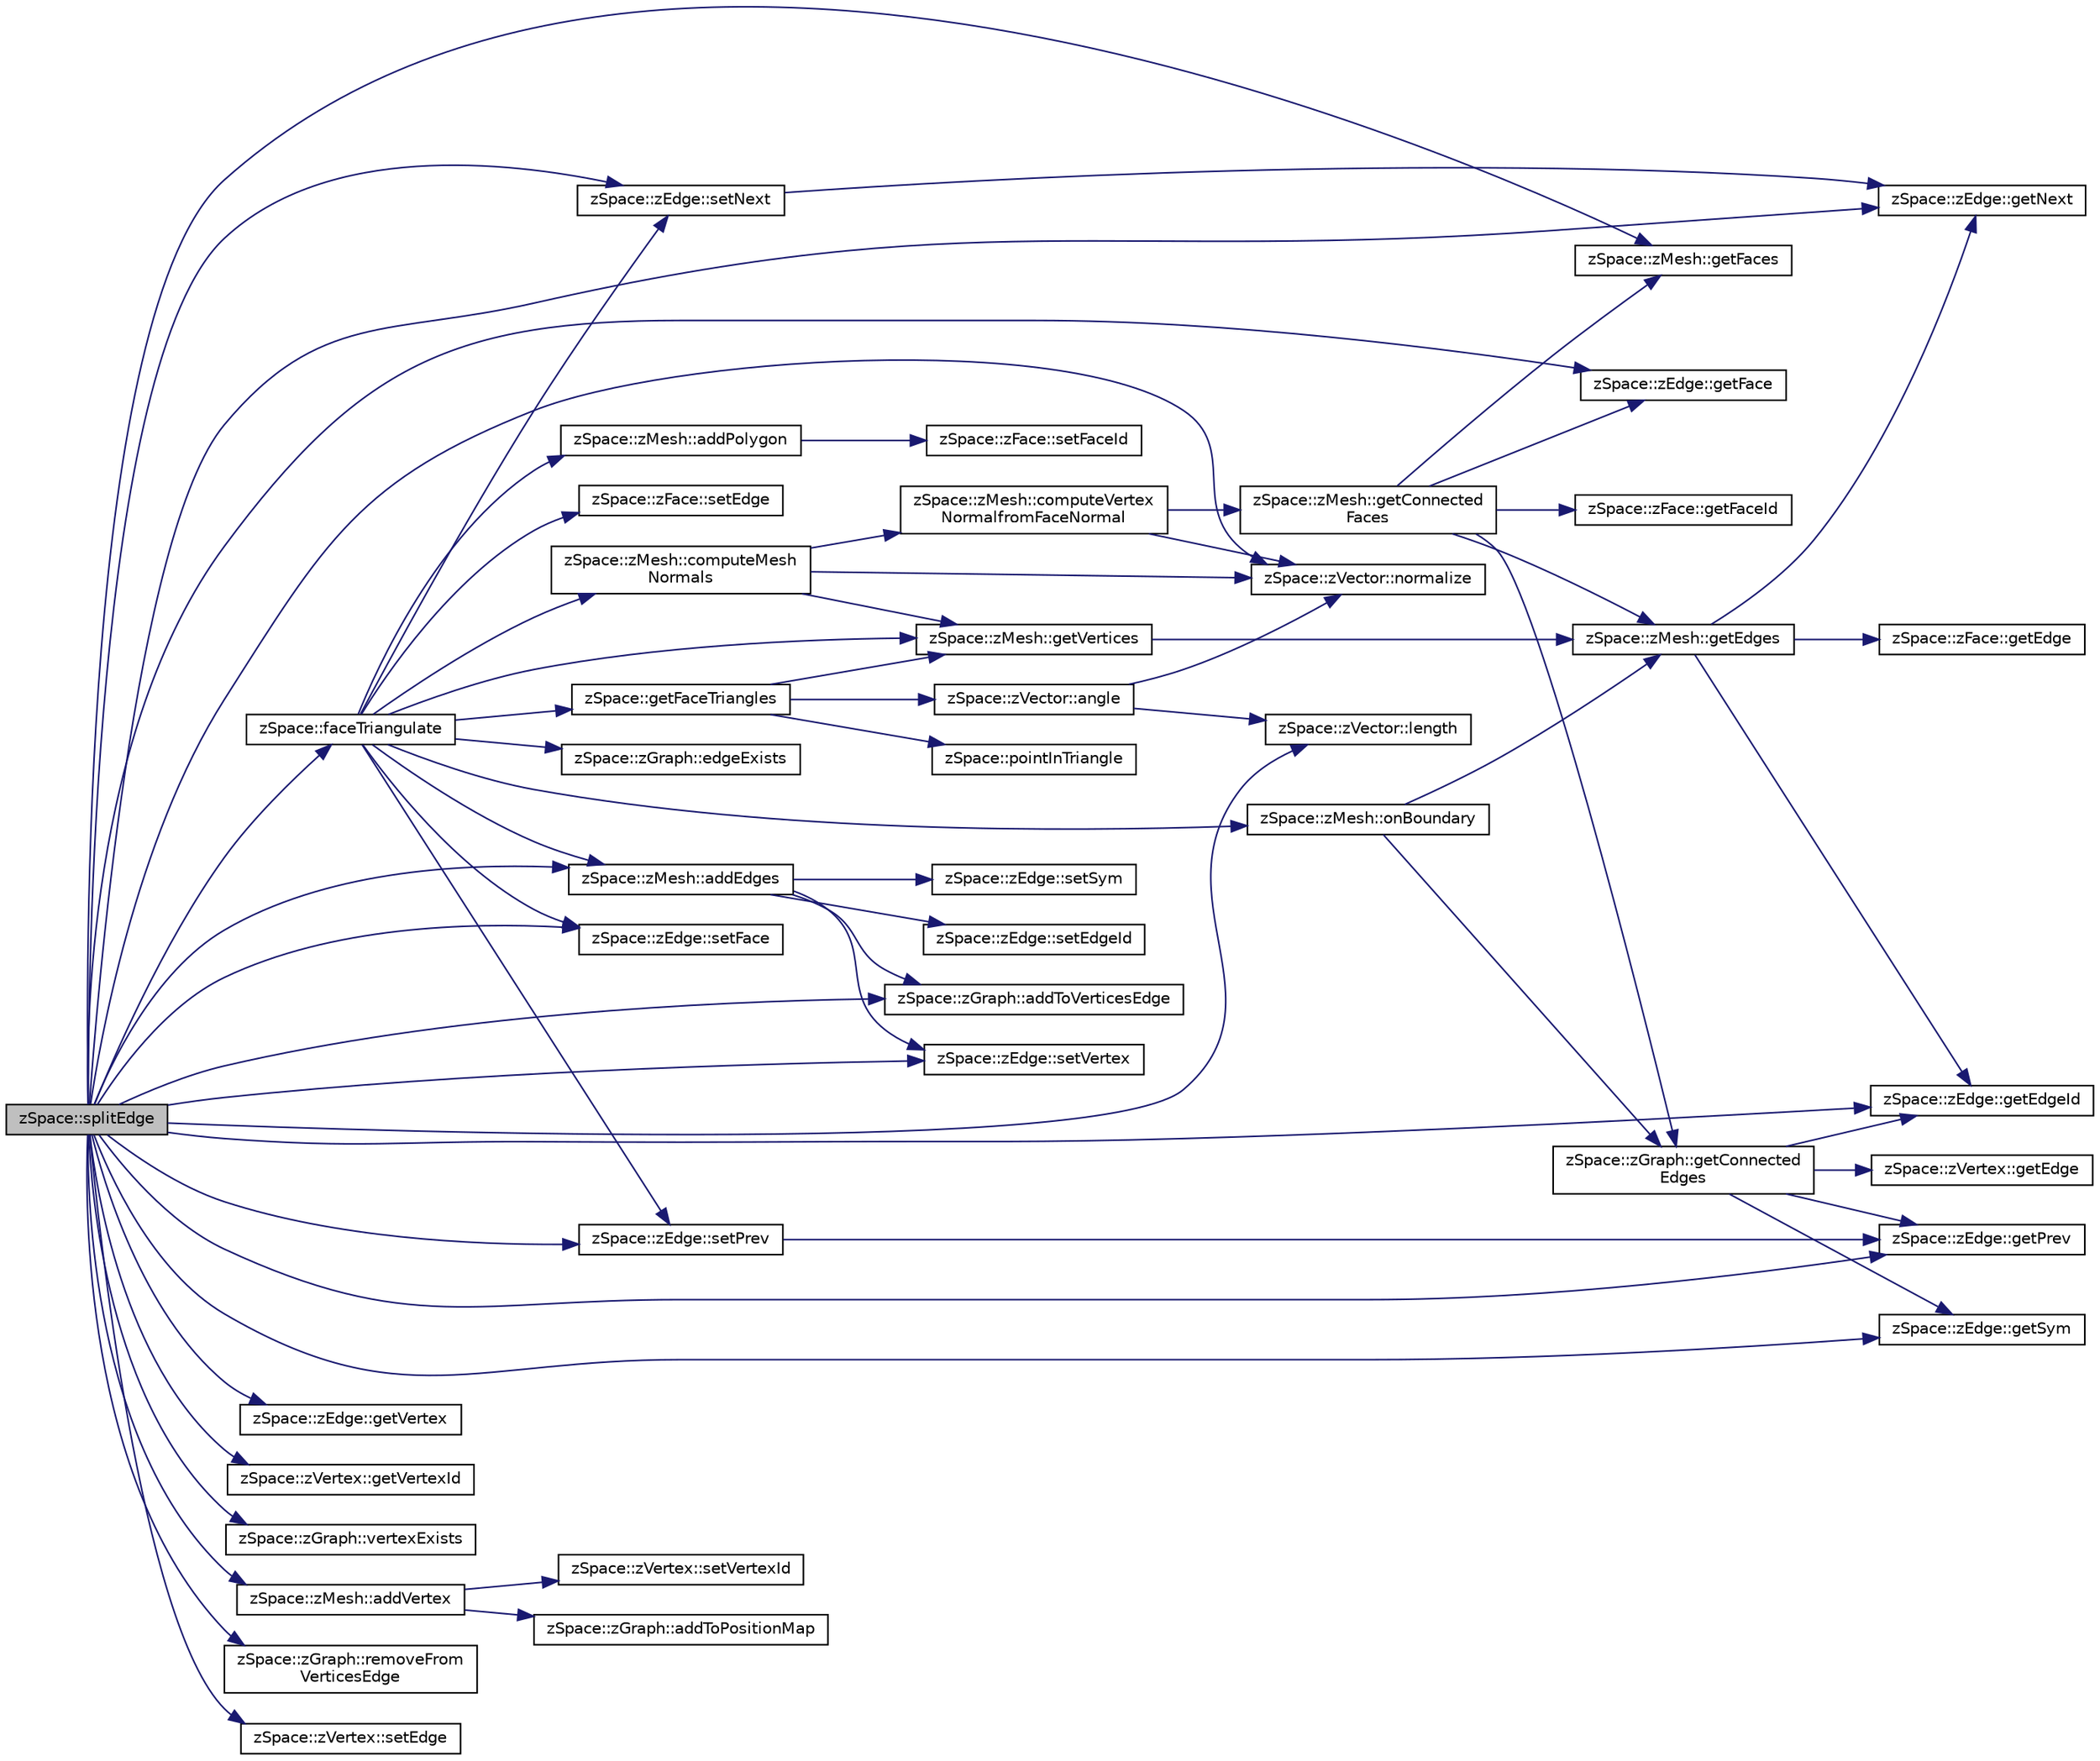 digraph "zSpace::splitEdge"
{
 // LATEX_PDF_SIZE
  edge [fontname="Helvetica",fontsize="10",labelfontname="Helvetica",labelfontsize="10"];
  node [fontname="Helvetica",fontsize="10",shape=record];
  rankdir="LR";
  Node345 [label="zSpace::splitEdge",height=0.2,width=0.4,color="black", fillcolor="grey75", style="filled", fontcolor="black",tooltip="This method splits an edge and inserts a vertex along the edge at the input factor."];
  Node345 -> Node346 [color="midnightblue",fontsize="10",style="solid",fontname="Helvetica"];
  Node346 [label="zSpace::zMesh::getFaces",height=0.2,width=0.4,color="black", fillcolor="white", style="filled",URL="$classz_space_1_1z_mesh.html#a54de57657a7d157447b019fab56e2765",tooltip="This method gets the faces attached to input zEdge."];
  Node345 -> Node347 [color="midnightblue",fontsize="10",style="solid",fontname="Helvetica"];
  Node347 [label="zSpace::zEdge::getSym",height=0.2,width=0.4,color="black", fillcolor="white", style="filled",URL="$classz_space_1_1z_edge.html#a461679ac74cc371ad32e94092848f536",tooltip="This method returns the symmetry edge of current zEdge."];
  Node345 -> Node348 [color="midnightblue",fontsize="10",style="solid",fontname="Helvetica"];
  Node348 [label="zSpace::zEdge::getNext",height=0.2,width=0.4,color="black", fillcolor="white", style="filled",URL="$classz_space_1_1z_edge.html#a3bce594c06fc4450ce8af3c0b98e2ae3",tooltip="This method returns the next edge of current zEdge."];
  Node345 -> Node349 [color="midnightblue",fontsize="10",style="solid",fontname="Helvetica"];
  Node349 [label="zSpace::zEdge::getPrev",height=0.2,width=0.4,color="black", fillcolor="white", style="filled",URL="$classz_space_1_1z_edge.html#a01d9d153f7c5ec381474e815384f7d30",tooltip="This method returns the previous edge of current zEdge."];
  Node345 -> Node350 [color="midnightblue",fontsize="10",style="solid",fontname="Helvetica"];
  Node350 [label="zSpace::zEdge::getVertex",height=0.2,width=0.4,color="black", fillcolor="white", style="filled",URL="$classz_space_1_1z_edge.html#a07c082aa54f78145fdcd5e5e4bb889f1",tooltip="This method returns the vertex pointed to by the current zEdge."];
  Node345 -> Node351 [color="midnightblue",fontsize="10",style="solid",fontname="Helvetica"];
  Node351 [label="zSpace::zVertex::getVertexId",height=0.2,width=0.4,color="black", fillcolor="white", style="filled",URL="$classz_space_1_1z_vertex.html#ae6637ab378719b6c68c8237777fd065e",tooltip="This method returns the vertexId of current zVertex."];
  Node345 -> Node352 [color="midnightblue",fontsize="10",style="solid",fontname="Helvetica"];
  Node352 [label="zSpace::zVector::length",height=0.2,width=0.4,color="black", fillcolor="white", style="filled",URL="$classz_space_1_1z_vector.html#aa3e1fd350f48b30428f95e716a4e3400",tooltip="This method returns the magnitude/length of the zVector."];
  Node345 -> Node353 [color="midnightblue",fontsize="10",style="solid",fontname="Helvetica"];
  Node353 [label="zSpace::zVector::normalize",height=0.2,width=0.4,color="black", fillcolor="white", style="filled",URL="$classz_space_1_1z_vector.html#a27d075d5055bb92ddfe63fae4010339b",tooltip="This method normalizes the vector to unit length."];
  Node345 -> Node354 [color="midnightblue",fontsize="10",style="solid",fontname="Helvetica"];
  Node354 [label="zSpace::zGraph::vertexExists",height=0.2,width=0.4,color="black", fillcolor="white", style="filled",URL="$classz_space_1_1z_graph.html#a24434f5c8a1a1afef2c7b16a9683d91a",tooltip="This method detemines if a vertex already exists at the input position."];
  Node345 -> Node355 [color="midnightblue",fontsize="10",style="solid",fontname="Helvetica"];
  Node355 [label="zSpace::zMesh::addVertex",height=0.2,width=0.4,color="black", fillcolor="white", style="filled",URL="$classz_space_1_1z_mesh.html#a4f1e58811274fba10eb3bd6abf29b860",tooltip="This method adds a vertex to the vertices array."];
  Node355 -> Node356 [color="midnightblue",fontsize="10",style="solid",fontname="Helvetica"];
  Node356 [label="zSpace::zGraph::addToPositionMap",height=0.2,width=0.4,color="black", fillcolor="white", style="filled",URL="$classz_space_1_1z_graph.html#a68823d66afc73b8d1393bafc64e40226",tooltip="This method adds the position given by input vector to the positionVertex Map."];
  Node355 -> Node357 [color="midnightblue",fontsize="10",style="solid",fontname="Helvetica"];
  Node357 [label="zSpace::zVertex::setVertexId",height=0.2,width=0.4,color="black", fillcolor="white", style="filled",URL="$classz_space_1_1z_vertex.html#acdc6ae4132453c803268949dcc104df1",tooltip="This method sets the vertexId of current zVertex to the the input value."];
  Node345 -> Node358 [color="midnightblue",fontsize="10",style="solid",fontname="Helvetica"];
  Node358 [label="zSpace::zGraph::removeFrom\lVerticesEdge",height=0.2,width=0.4,color="black", fillcolor="white", style="filled",URL="$classz_space_1_1z_graph.html#aee83e9852b220df1b5ec0c2fdec8040e",tooltip="This method removes both the half-edges given given by vertex input indices from the VerticesEdge Map..."];
  Node345 -> Node359 [color="midnightblue",fontsize="10",style="solid",fontname="Helvetica"];
  Node359 [label="zSpace::zMesh::addEdges",height=0.2,width=0.4,color="black", fillcolor="white", style="filled",URL="$classz_space_1_1z_mesh.html#ad1defab345c4b6e08269afd38c1b4db3",tooltip="This method adds an edge and its symmetry edge to the edges array."];
  Node359 -> Node360 [color="midnightblue",fontsize="10",style="solid",fontname="Helvetica"];
  Node360 [label="zSpace::zGraph::addToVerticesEdge",height=0.2,width=0.4,color="black", fillcolor="white", style="filled",URL="$classz_space_1_1z_graph.html#a2fc8a067026f05b77331a484827d7db9",tooltip="This method adds both the half-edges given by input vertex indices to the VerticesEdge Map."];
  Node359 -> Node361 [color="midnightblue",fontsize="10",style="solid",fontname="Helvetica"];
  Node361 [label="zSpace::zEdge::setEdgeId",height=0.2,width=0.4,color="black", fillcolor="white", style="filled",URL="$classz_space_1_1z_edge.html#a3569f2c4f69d82e27db48867a064d40f",tooltip="This method sets the edgeId of current zEdge to the the input value."];
  Node359 -> Node362 [color="midnightblue",fontsize="10",style="solid",fontname="Helvetica"];
  Node362 [label="zSpace::zEdge::setVertex",height=0.2,width=0.4,color="black", fillcolor="white", style="filled",URL="$classz_space_1_1z_edge.html#a93530eb3a1da2c02225f30e011db6b7f",tooltip="This method sets the vertex pointed to by the current zEdge to the the input zVertex."];
  Node359 -> Node363 [color="midnightblue",fontsize="10",style="solid",fontname="Helvetica"];
  Node363 [label="zSpace::zEdge::setSym",height=0.2,width=0.4,color="black", fillcolor="white", style="filled",URL="$classz_space_1_1z_edge.html#a7d1c8dcd2272dff68a7f38a3326e8a7d",tooltip="This method sets the symmetry edge of current zEdge to the the input edge."];
  Node345 -> Node364 [color="midnightblue",fontsize="10",style="solid",fontname="Helvetica"];
  Node364 [label="zSpace::zVertex::setEdge",height=0.2,width=0.4,color="black", fillcolor="white", style="filled",URL="$classz_space_1_1z_vertex.html#a5fdd172f3ae9dcb71b720574f05ca037",tooltip="This method sets the associated edge of current zVertex to the the input edge."];
  Node345 -> Node362 [color="midnightblue",fontsize="10",style="solid",fontname="Helvetica"];
  Node345 -> Node365 [color="midnightblue",fontsize="10",style="solid",fontname="Helvetica"];
  Node365 [label="zSpace::zEdge::setNext",height=0.2,width=0.4,color="black", fillcolor="white", style="filled",URL="$classz_space_1_1z_edge.html#a5998712a83b56abd65880f3125f0d3c9",tooltip="This method sets the next edge of current zEdge to the the input edge."];
  Node365 -> Node348 [color="midnightblue",fontsize="10",style="solid",fontname="Helvetica"];
  Node345 -> Node366 [color="midnightblue",fontsize="10",style="solid",fontname="Helvetica"];
  Node366 [label="zSpace::zEdge::setPrev",height=0.2,width=0.4,color="black", fillcolor="white", style="filled",URL="$classz_space_1_1z_edge.html#af97abc7295676b01bc278123c86ba0b9",tooltip="This method sets the previous edge of current zEdge to the the input edge."];
  Node366 -> Node349 [color="midnightblue",fontsize="10",style="solid",fontname="Helvetica"];
  Node345 -> Node367 [color="midnightblue",fontsize="10",style="solid",fontname="Helvetica"];
  Node367 [label="zSpace::zEdge::getFace",height=0.2,width=0.4,color="black", fillcolor="white", style="filled",URL="$classz_space_1_1z_edge.html#a5646e5bc6a828a39ea287c3c78cfefc9",tooltip="This method returns the face pointed to by the current zEdge."];
  Node345 -> Node368 [color="midnightblue",fontsize="10",style="solid",fontname="Helvetica"];
  Node368 [label="zSpace::zEdge::setFace",height=0.2,width=0.4,color="black", fillcolor="white", style="filled",URL="$classz_space_1_1z_edge.html#a7e75a5d8239e9ffc5e5f3104db769519",tooltip="This method sets the face pointed to by the current zEdge to the the input zFace."];
  Node345 -> Node360 [color="midnightblue",fontsize="10",style="solid",fontname="Helvetica"];
  Node345 -> Node369 [color="midnightblue",fontsize="10",style="solid",fontname="Helvetica"];
  Node369 [label="zSpace::zEdge::getEdgeId",height=0.2,width=0.4,color="black", fillcolor="white", style="filled",URL="$classz_space_1_1z_edge.html#acd6947ccba055fa6c31d6d386fe68e12",tooltip="This method returns the edgeId of current zEdge."];
  Node345 -> Node370 [color="midnightblue",fontsize="10",style="solid",fontname="Helvetica"];
  Node370 [label="zSpace::faceTriangulate",height=0.2,width=0.4,color="black", fillcolor="white", style="filled",URL="$group__z_mesh_modifiers.html#ga436ab6f006de6e8dcd08c030fed4feb1",tooltip="This method triangulates the input face of the mesh."];
  Node370 -> Node371 [color="midnightblue",fontsize="10",style="solid",fontname="Helvetica"];
  Node371 [label="zSpace::zMesh::computeMesh\lNormals",height=0.2,width=0.4,color="black", fillcolor="white", style="filled",URL="$classz_space_1_1z_mesh.html#a42be75e01f9b3704fcc85fd745952b22",tooltip="This method computes the normals assoicated with vertices and polygon faces ."];
  Node371 -> Node372 [color="midnightblue",fontsize="10",style="solid",fontname="Helvetica"];
  Node372 [label="zSpace::zMesh::getVertices",height=0.2,width=0.4,color="black", fillcolor="white", style="filled",URL="$classz_space_1_1z_mesh.html#aa3010b8075e42f14efd4c3605085093b",tooltip="This method gets the vertices attached to input zEdge or zFace."];
  Node372 -> Node373 [color="midnightblue",fontsize="10",style="solid",fontname="Helvetica"];
  Node373 [label="zSpace::zMesh::getEdges",height=0.2,width=0.4,color="black", fillcolor="white", style="filled",URL="$classz_space_1_1z_mesh.html#aa705d823873a948a1b62723f24a921b2",tooltip="This method gets the edges of a zFace."];
  Node373 -> Node374 [color="midnightblue",fontsize="10",style="solid",fontname="Helvetica"];
  Node374 [label="zSpace::zFace::getEdge",height=0.2,width=0.4,color="black", fillcolor="white", style="filled",URL="$classz_space_1_1z_face.html#a69a14a515b179226aad1cbc3d7663163",tooltip="This method returns the associated edge of current zFace."];
  Node373 -> Node369 [color="midnightblue",fontsize="10",style="solid",fontname="Helvetica"];
  Node373 -> Node348 [color="midnightblue",fontsize="10",style="solid",fontname="Helvetica"];
  Node371 -> Node353 [color="midnightblue",fontsize="10",style="solid",fontname="Helvetica"];
  Node371 -> Node375 [color="midnightblue",fontsize="10",style="solid",fontname="Helvetica"];
  Node375 [label="zSpace::zMesh::computeVertex\lNormalfromFaceNormal",height=0.2,width=0.4,color="black", fillcolor="white", style="filled",URL="$classz_space_1_1z_mesh.html#ac27b3838590a838a11243e4fd6ad0b6d",tooltip="This method computes the vertex normals based on the face normals."];
  Node375 -> Node376 [color="midnightblue",fontsize="10",style="solid",fontname="Helvetica"];
  Node376 [label="zSpace::zMesh::getConnected\lFaces",height=0.2,width=0.4,color="black", fillcolor="white", style="filled",URL="$classz_space_1_1z_mesh.html#af37006a17bd4e6945860281a4cbef861",tooltip="This method gets the faces connected to input zVertex or zFace."];
  Node376 -> Node377 [color="midnightblue",fontsize="10",style="solid",fontname="Helvetica"];
  Node377 [label="zSpace::zGraph::getConnected\lEdges",height=0.2,width=0.4,color="black", fillcolor="white", style="filled",URL="$classz_space_1_1z_graph.html#ab623e9a3bfc70e1f140b911cb0645bd2",tooltip="This method gets the edges connected to input zVertex or zEdge."];
  Node377 -> Node378 [color="midnightblue",fontsize="10",style="solid",fontname="Helvetica"];
  Node378 [label="zSpace::zVertex::getEdge",height=0.2,width=0.4,color="black", fillcolor="white", style="filled",URL="$classz_space_1_1z_vertex.html#a7d187864963f642666b8c3bcfecee6e9",tooltip="This method returns the associated edge of current zVertex."];
  Node377 -> Node369 [color="midnightblue",fontsize="10",style="solid",fontname="Helvetica"];
  Node377 -> Node349 [color="midnightblue",fontsize="10",style="solid",fontname="Helvetica"];
  Node377 -> Node347 [color="midnightblue",fontsize="10",style="solid",fontname="Helvetica"];
  Node376 -> Node367 [color="midnightblue",fontsize="10",style="solid",fontname="Helvetica"];
  Node376 -> Node379 [color="midnightblue",fontsize="10",style="solid",fontname="Helvetica"];
  Node379 [label="zSpace::zFace::getFaceId",height=0.2,width=0.4,color="black", fillcolor="white", style="filled",URL="$classz_space_1_1z_face.html#a117849660e4f7f800a8562a61964c8e9",tooltip="This method returns the faceId of current zFace."];
  Node376 -> Node373 [color="midnightblue",fontsize="10",style="solid",fontname="Helvetica"];
  Node376 -> Node346 [color="midnightblue",fontsize="10",style="solid",fontname="Helvetica"];
  Node375 -> Node353 [color="midnightblue",fontsize="10",style="solid",fontname="Helvetica"];
  Node370 -> Node372 [color="midnightblue",fontsize="10",style="solid",fontname="Helvetica"];
  Node370 -> Node380 [color="midnightblue",fontsize="10",style="solid",fontname="Helvetica"];
  Node380 [label="zSpace::getFaceTriangles",height=0.2,width=0.4,color="black", fillcolor="white", style="filled",URL="$group__z_mesh_modifiers.html#ga1d81b6e6cd06dd32b7795275da6a808c",tooltip="This method triangulates the input polygon using ear clipping algorithm."];
  Node380 -> Node372 [color="midnightblue",fontsize="10",style="solid",fontname="Helvetica"];
  Node380 -> Node381 [color="midnightblue",fontsize="10",style="solid",fontname="Helvetica"];
  Node381 [label="zSpace::zVector::angle",height=0.2,width=0.4,color="black", fillcolor="white", style="filled",URL="$classz_space_1_1z_vector.html#acf4156a0599baccfab7d3ff64bf4c209",tooltip="This method returns the angle between the current zVector and input zVector."];
  Node381 -> Node353 [color="midnightblue",fontsize="10",style="solid",fontname="Helvetica"];
  Node381 -> Node352 [color="midnightblue",fontsize="10",style="solid",fontname="Helvetica"];
  Node380 -> Node382 [color="midnightblue",fontsize="10",style="solid",fontname="Helvetica"];
  Node382 [label="zSpace::pointInTriangle",height=0.2,width=0.4,color="black", fillcolor="white", style="filled",URL="$group__z_vector_matrix_utilities.html#ga5d522fc391c13d491f20a1d3a87996ca",tooltip="This method checks if the given input points liess within the input triangle."];
  Node370 -> Node383 [color="midnightblue",fontsize="10",style="solid",fontname="Helvetica"];
  Node383 [label="zSpace::zGraph::edgeExists",height=0.2,width=0.4,color="black", fillcolor="white", style="filled",URL="$classz_space_1_1z_graph.html#a9c39b6d38d931985c840faa5a86a886c",tooltip="This method detemines if an edge already exists between input vertices."];
  Node370 -> Node384 [color="midnightblue",fontsize="10",style="solid",fontname="Helvetica"];
  Node384 [label="zSpace::zMesh::onBoundary",height=0.2,width=0.4,color="black", fillcolor="white", style="filled",URL="$classz_space_1_1z_mesh.html#aca5218f8a8b5c5f1cde25440d08c57d6",tooltip="This method determines if input zVertex or zEdge or zFace is on the boundary."];
  Node384 -> Node377 [color="midnightblue",fontsize="10",style="solid",fontname="Helvetica"];
  Node384 -> Node373 [color="midnightblue",fontsize="10",style="solid",fontname="Helvetica"];
  Node370 -> Node359 [color="midnightblue",fontsize="10",style="solid",fontname="Helvetica"];
  Node370 -> Node385 [color="midnightblue",fontsize="10",style="solid",fontname="Helvetica"];
  Node385 [label="zSpace::zMesh::addPolygon",height=0.2,width=0.4,color="black", fillcolor="white", style="filled",URL="$classz_space_1_1z_mesh.html#abb95d78c8893bcc3c37ef5d7241f15a4",tooltip="This method adds a face with null edge pointer to the faces array."];
  Node385 -> Node386 [color="midnightblue",fontsize="10",style="solid",fontname="Helvetica"];
  Node386 [label="zSpace::zFace::setFaceId",height=0.2,width=0.4,color="black", fillcolor="white", style="filled",URL="$classz_space_1_1z_face.html#a86c38a1ccc49701e0f35eb2c64a13b8a",tooltip="This method sets the faceId of current zFace to the the input value."];
  Node370 -> Node387 [color="midnightblue",fontsize="10",style="solid",fontname="Helvetica"];
  Node387 [label="zSpace::zFace::setEdge",height=0.2,width=0.4,color="black", fillcolor="white", style="filled",URL="$classz_space_1_1z_face.html#a3701746b7939f7e780ed042bad050ad7",tooltip="This method sets the associated edge of current zFace to the the input edge."];
  Node370 -> Node368 [color="midnightblue",fontsize="10",style="solid",fontname="Helvetica"];
  Node370 -> Node365 [color="midnightblue",fontsize="10",style="solid",fontname="Helvetica"];
  Node370 -> Node366 [color="midnightblue",fontsize="10",style="solid",fontname="Helvetica"];
}
